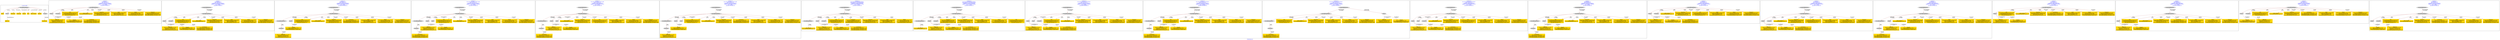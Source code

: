 digraph n0 {
fontcolor="blue"
remincross="true"
label="s29-gilcrease.csv"
subgraph cluster_0 {
label="1-correct model"
n2[style="filled",color="white",fillcolor="lightgray",label="CulturalHeritageObject1"];
n3[shape="plaintext",style="filled",fillcolor="gold",label="Dated"];
n4[style="filled",color="white",fillcolor="lightgray",label="Person1"];
n5[shape="plaintext",style="filled",fillcolor="gold",label="Description"];
n6[shape="plaintext",style="filled",fillcolor="gold",label="Dimensions"];
n7[shape="plaintext",style="filled",fillcolor="gold",label="Medium"];
n8[shape="plaintext",style="filled",fillcolor="gold",label="Title"];
n9[shape="plaintext",style="filled",fillcolor="gold",label="Object Number"];
n10[shape="plaintext",style="filled",fillcolor="gold",label="ObjectID"];
n11[style="filled",color="white",fillcolor="lightgray",label="Concept1"];
n12[shape="plaintext",style="filled",fillcolor="gold",label="Alpha Sort"];
n13[shape="plaintext",style="filled",fillcolor="gold",label="Classification"];
}
subgraph cluster_1 {
label="candidate 0\nlink coherence:1.0\nnode coherence:1.0\nconfidence:0.49214378712636214\nmapping score:0.6084923734865652\ncost:10.99997\n-precision:0.55-recall:0.55"
n15[style="filled",color="white",fillcolor="lightgray",label="CulturalHeritageObject1"];
n16[style="filled",color="white",fillcolor="lightgray",label="Person1"];
n17[style="filled",color="white",fillcolor="lightgray",label="Document1"];
n18[shape="plaintext",style="filled",fillcolor="gold",label="Title\n[CulturalHeritageObject,description,0.387]\n[CulturalHeritageObject,title,0.23]\n[CulturalHeritageObject,provenance,0.212]\n[Document,classLink,0.171]"];
n19[shape="plaintext",style="filled",fillcolor="gold",label="Classification\n[Document,classLink,0.271]\n[CulturalHeritageObject,rightsHolder,0.248]\n[CulturalHeritageObject,description,0.241]\n[CulturalHeritageObject,provenance,0.24]"];
n20[shape="plaintext",style="filled",fillcolor="gold",label="Object Number\n[CulturalHeritageObject,extent,1.0]"];
n21[shape="plaintext",style="filled",fillcolor="gold",label="Description\n[CulturalHeritageObject,description,0.51]\n[CulturalHeritageObject,medium,0.209]\n[Document,classLink,0.146]\n[CulturalHeritageObject,provenance,0.135]"];
n22[shape="plaintext",style="filled",fillcolor="gold",label="Dated\n[CulturalHeritageObject,created,0.386]\n[Person,dateOfDeath,0.285]\n[Person,dateOfBirth,0.207]\n[CulturalHeritageObject,description,0.122]"];
n23[shape="plaintext",style="filled",fillcolor="gold",label="Alpha Sort\n[Person,nameOfThePerson,0.478]\n[Document,classLink,0.234]\n[WebResource,classLink,0.156]\n[CulturalHeritageObject,provenance,0.132]"];
n24[shape="plaintext",style="filled",fillcolor="gold",label="ObjectID\n[Person,dateOfDeath,0.779]\n[CulturalHeritageObject,provenance,0.156]\n[CulturalHeritageObject,created,0.065]"];
n25[shape="plaintext",style="filled",fillcolor="gold",label="Medium\n[CulturalHeritageObject,medium,0.766]\n[Concept,prefLabel,0.186]\n[CulturalHeritageObject,description,0.045]\n[CulturalHeritageObject,extent,0.003]"];
n26[shape="plaintext",style="filled",fillcolor="gold",label="Dimensions\n[CulturalHeritageObject,extent,0.922]\n[Person,nameOfThePerson,0.058]\n[CulturalHeritageObject,description,0.011]\n[CulturalHeritageObject,provenance,0.009]"];
}
subgraph cluster_2 {
label="candidate 1\nlink coherence:1.0\nnode coherence:1.0\nconfidence:0.49214378712636214\nmapping score:0.6084923734865652\ncost:11.99996\n-precision:0.5-recall:0.55"
n28[style="filled",color="white",fillcolor="lightgray",label="CulturalHeritageObject1"];
n29[style="filled",color="white",fillcolor="lightgray",label="Person1"];
n30[style="filled",color="white",fillcolor="lightgray",label="Document1"];
n31[style="filled",color="white",fillcolor="lightgray",label="EuropeanaAggregation1"];
n32[shape="plaintext",style="filled",fillcolor="gold",label="Title\n[CulturalHeritageObject,description,0.387]\n[CulturalHeritageObject,title,0.23]\n[CulturalHeritageObject,provenance,0.212]\n[Document,classLink,0.171]"];
n33[shape="plaintext",style="filled",fillcolor="gold",label="Classification\n[Document,classLink,0.271]\n[CulturalHeritageObject,rightsHolder,0.248]\n[CulturalHeritageObject,description,0.241]\n[CulturalHeritageObject,provenance,0.24]"];
n34[shape="plaintext",style="filled",fillcolor="gold",label="Object Number\n[CulturalHeritageObject,extent,1.0]"];
n35[shape="plaintext",style="filled",fillcolor="gold",label="Description\n[CulturalHeritageObject,description,0.51]\n[CulturalHeritageObject,medium,0.209]\n[Document,classLink,0.146]\n[CulturalHeritageObject,provenance,0.135]"];
n36[shape="plaintext",style="filled",fillcolor="gold",label="Dated\n[CulturalHeritageObject,created,0.386]\n[Person,dateOfDeath,0.285]\n[Person,dateOfBirth,0.207]\n[CulturalHeritageObject,description,0.122]"];
n37[shape="plaintext",style="filled",fillcolor="gold",label="Alpha Sort\n[Person,nameOfThePerson,0.478]\n[Document,classLink,0.234]\n[WebResource,classLink,0.156]\n[CulturalHeritageObject,provenance,0.132]"];
n38[shape="plaintext",style="filled",fillcolor="gold",label="ObjectID\n[Person,dateOfDeath,0.779]\n[CulturalHeritageObject,provenance,0.156]\n[CulturalHeritageObject,created,0.065]"];
n39[shape="plaintext",style="filled",fillcolor="gold",label="Medium\n[CulturalHeritageObject,medium,0.766]\n[Concept,prefLabel,0.186]\n[CulturalHeritageObject,description,0.045]\n[CulturalHeritageObject,extent,0.003]"];
n40[shape="plaintext",style="filled",fillcolor="gold",label="Dimensions\n[CulturalHeritageObject,extent,0.922]\n[Person,nameOfThePerson,0.058]\n[CulturalHeritageObject,description,0.011]\n[CulturalHeritageObject,provenance,0.009]"];
}
subgraph cluster_3 {
label="candidate 10\nlink coherence:1.0\nnode coherence:1.0\nconfidence:0.46161911851036674\nmapping score:0.5983174839479\ncost:12.99995\n-precision:0.38-recall:0.45"
n42[style="filled",color="white",fillcolor="lightgray",label="CulturalHeritageObject1"];
n43[style="filled",color="white",fillcolor="lightgray",label="CulturalHeritageObject2"];
n44[style="filled",color="white",fillcolor="lightgray",label="Person1"];
n45[style="filled",color="white",fillcolor="lightgray",label="Document2"];
n46[style="filled",color="white",fillcolor="lightgray",label="EuropeanaAggregation1"];
n47[shape="plaintext",style="filled",fillcolor="gold",label="Title\n[CulturalHeritageObject,description,0.387]\n[CulturalHeritageObject,title,0.23]\n[CulturalHeritageObject,provenance,0.212]\n[Document,classLink,0.171]"];
n48[shape="plaintext",style="filled",fillcolor="gold",label="Alpha Sort\n[Person,nameOfThePerson,0.478]\n[Document,classLink,0.234]\n[WebResource,classLink,0.156]\n[CulturalHeritageObject,provenance,0.132]"];
n49[shape="plaintext",style="filled",fillcolor="gold",label="Object Number\n[CulturalHeritageObject,extent,1.0]"];
n50[shape="plaintext",style="filled",fillcolor="gold",label="Description\n[CulturalHeritageObject,description,0.51]\n[CulturalHeritageObject,medium,0.209]\n[Document,classLink,0.146]\n[CulturalHeritageObject,provenance,0.135]"];
n51[shape="plaintext",style="filled",fillcolor="gold",label="Classification\n[Document,classLink,0.271]\n[CulturalHeritageObject,rightsHolder,0.248]\n[CulturalHeritageObject,description,0.241]\n[CulturalHeritageObject,provenance,0.24]"];
n52[shape="plaintext",style="filled",fillcolor="gold",label="Dated\n[CulturalHeritageObject,created,0.386]\n[Person,dateOfDeath,0.285]\n[Person,dateOfBirth,0.207]\n[CulturalHeritageObject,description,0.122]"];
n53[shape="plaintext",style="filled",fillcolor="gold",label="ObjectID\n[Person,dateOfDeath,0.779]\n[CulturalHeritageObject,provenance,0.156]\n[CulturalHeritageObject,created,0.065]"];
n54[shape="plaintext",style="filled",fillcolor="gold",label="Medium\n[CulturalHeritageObject,medium,0.766]\n[Concept,prefLabel,0.186]\n[CulturalHeritageObject,description,0.045]\n[CulturalHeritageObject,extent,0.003]"];
n55[shape="plaintext",style="filled",fillcolor="gold",label="Dimensions\n[CulturalHeritageObject,extent,0.922]\n[Person,nameOfThePerson,0.058]\n[CulturalHeritageObject,description,0.011]\n[CulturalHeritageObject,provenance,0.009]"];
}
subgraph cluster_4 {
label="candidate 11\nlink coherence:0.9285714285714286\nnode coherence:1.0\nconfidence:0.49214378712636214\nmapping score:0.6084923734865652\ncost:13.99995\n-precision:0.43-recall:0.55"
n57[style="filled",color="white",fillcolor="lightgray",label="CulturalHeritageObject1"];
n58[style="filled",color="white",fillcolor="lightgray",label="CulturalHeritageObject2"];
n59[style="filled",color="white",fillcolor="lightgray",label="Person1"];
n60[style="filled",color="white",fillcolor="lightgray",label="Place1"];
n61[style="filled",color="white",fillcolor="lightgray",label="Document2"];
n62[style="filled",color="white",fillcolor="lightgray",label="EuropeanaAggregation1"];
n63[shape="plaintext",style="filled",fillcolor="gold",label="Title\n[CulturalHeritageObject,description,0.387]\n[CulturalHeritageObject,title,0.23]\n[CulturalHeritageObject,provenance,0.212]\n[Document,classLink,0.171]"];
n64[shape="plaintext",style="filled",fillcolor="gold",label="Classification\n[Document,classLink,0.271]\n[CulturalHeritageObject,rightsHolder,0.248]\n[CulturalHeritageObject,description,0.241]\n[CulturalHeritageObject,provenance,0.24]"];
n65[shape="plaintext",style="filled",fillcolor="gold",label="Object Number\n[CulturalHeritageObject,extent,1.0]"];
n66[shape="plaintext",style="filled",fillcolor="gold",label="Description\n[CulturalHeritageObject,description,0.51]\n[CulturalHeritageObject,medium,0.209]\n[Document,classLink,0.146]\n[CulturalHeritageObject,provenance,0.135]"];
n67[shape="plaintext",style="filled",fillcolor="gold",label="Dated\n[CulturalHeritageObject,created,0.386]\n[Person,dateOfDeath,0.285]\n[Person,dateOfBirth,0.207]\n[CulturalHeritageObject,description,0.122]"];
n68[shape="plaintext",style="filled",fillcolor="gold",label="Alpha Sort\n[Person,nameOfThePerson,0.478]\n[Document,classLink,0.234]\n[WebResource,classLink,0.156]\n[CulturalHeritageObject,provenance,0.132]"];
n69[shape="plaintext",style="filled",fillcolor="gold",label="ObjectID\n[Person,dateOfDeath,0.779]\n[CulturalHeritageObject,provenance,0.156]\n[CulturalHeritageObject,created,0.065]"];
n70[shape="plaintext",style="filled",fillcolor="gold",label="Medium\n[CulturalHeritageObject,medium,0.766]\n[Concept,prefLabel,0.186]\n[CulturalHeritageObject,description,0.045]\n[CulturalHeritageObject,extent,0.003]"];
n71[shape="plaintext",style="filled",fillcolor="gold",label="Dimensions\n[CulturalHeritageObject,extent,0.922]\n[Person,nameOfThePerson,0.058]\n[CulturalHeritageObject,description,0.011]\n[CulturalHeritageObject,provenance,0.009]"];
}
subgraph cluster_5 {
label="candidate 12\nlink coherence:0.9285714285714286\nnode coherence:1.0\nconfidence:0.49010568220978\nmapping score:0.6078130051810378\ncost:13.99995\n-precision:0.36-recall:0.45"
n73[style="filled",color="white",fillcolor="lightgray",label="CulturalHeritageObject1"];
n74[style="filled",color="white",fillcolor="lightgray",label="CulturalHeritageObject2"];
n75[style="filled",color="white",fillcolor="lightgray",label="Person1"];
n76[style="filled",color="white",fillcolor="lightgray",label="Place1"];
n77[style="filled",color="white",fillcolor="lightgray",label="Document2"];
n78[style="filled",color="white",fillcolor="lightgray",label="EuropeanaAggregation1"];
n79[shape="plaintext",style="filled",fillcolor="gold",label="Classification\n[Document,classLink,0.271]\n[CulturalHeritageObject,rightsHolder,0.248]\n[CulturalHeritageObject,description,0.241]\n[CulturalHeritageObject,provenance,0.24]"];
n80[shape="plaintext",style="filled",fillcolor="gold",label="Object Number\n[CulturalHeritageObject,extent,1.0]"];
n81[shape="plaintext",style="filled",fillcolor="gold",label="Description\n[CulturalHeritageObject,description,0.51]\n[CulturalHeritageObject,medium,0.209]\n[Document,classLink,0.146]\n[CulturalHeritageObject,provenance,0.135]"];
n82[shape="plaintext",style="filled",fillcolor="gold",label="Title\n[CulturalHeritageObject,description,0.387]\n[CulturalHeritageObject,title,0.23]\n[CulturalHeritageObject,provenance,0.212]\n[Document,classLink,0.171]"];
n83[shape="plaintext",style="filled",fillcolor="gold",label="Dated\n[CulturalHeritageObject,created,0.386]\n[Person,dateOfDeath,0.285]\n[Person,dateOfBirth,0.207]\n[CulturalHeritageObject,description,0.122]"];
n84[shape="plaintext",style="filled",fillcolor="gold",label="Alpha Sort\n[Person,nameOfThePerson,0.478]\n[Document,classLink,0.234]\n[WebResource,classLink,0.156]\n[CulturalHeritageObject,provenance,0.132]"];
n85[shape="plaintext",style="filled",fillcolor="gold",label="ObjectID\n[Person,dateOfDeath,0.779]\n[CulturalHeritageObject,provenance,0.156]\n[CulturalHeritageObject,created,0.065]"];
n86[shape="plaintext",style="filled",fillcolor="gold",label="Medium\n[CulturalHeritageObject,medium,0.766]\n[Concept,prefLabel,0.186]\n[CulturalHeritageObject,description,0.045]\n[CulturalHeritageObject,extent,0.003]"];
n87[shape="plaintext",style="filled",fillcolor="gold",label="Dimensions\n[CulturalHeritageObject,extent,0.922]\n[Person,nameOfThePerson,0.058]\n[CulturalHeritageObject,description,0.011]\n[CulturalHeritageObject,provenance,0.009]"];
}
subgraph cluster_6 {
label="candidate 13\nlink coherence:0.9285714285714286\nnode coherence:1.0\nconfidence:0.46161911851036674\nmapping score:0.5983174839479\ncost:13.99995\n-precision:0.36-recall:0.45"
n89[style="filled",color="white",fillcolor="lightgray",label="CulturalHeritageObject1"];
n90[style="filled",color="white",fillcolor="lightgray",label="CulturalHeritageObject2"];
n91[style="filled",color="white",fillcolor="lightgray",label="Person1"];
n92[style="filled",color="white",fillcolor="lightgray",label="Place1"];
n93[style="filled",color="white",fillcolor="lightgray",label="Document2"];
n94[style="filled",color="white",fillcolor="lightgray",label="EuropeanaAggregation1"];
n95[shape="plaintext",style="filled",fillcolor="gold",label="Title\n[CulturalHeritageObject,description,0.387]\n[CulturalHeritageObject,title,0.23]\n[CulturalHeritageObject,provenance,0.212]\n[Document,classLink,0.171]"];
n96[shape="plaintext",style="filled",fillcolor="gold",label="Alpha Sort\n[Person,nameOfThePerson,0.478]\n[Document,classLink,0.234]\n[WebResource,classLink,0.156]\n[CulturalHeritageObject,provenance,0.132]"];
n97[shape="plaintext",style="filled",fillcolor="gold",label="Object Number\n[CulturalHeritageObject,extent,1.0]"];
n98[shape="plaintext",style="filled",fillcolor="gold",label="Description\n[CulturalHeritageObject,description,0.51]\n[CulturalHeritageObject,medium,0.209]\n[Document,classLink,0.146]\n[CulturalHeritageObject,provenance,0.135]"];
n99[shape="plaintext",style="filled",fillcolor="gold",label="Classification\n[Document,classLink,0.271]\n[CulturalHeritageObject,rightsHolder,0.248]\n[CulturalHeritageObject,description,0.241]\n[CulturalHeritageObject,provenance,0.24]"];
n100[shape="plaintext",style="filled",fillcolor="gold",label="Dated\n[CulturalHeritageObject,created,0.386]\n[Person,dateOfDeath,0.285]\n[Person,dateOfBirth,0.207]\n[CulturalHeritageObject,description,0.122]"];
n101[shape="plaintext",style="filled",fillcolor="gold",label="ObjectID\n[Person,dateOfDeath,0.779]\n[CulturalHeritageObject,provenance,0.156]\n[CulturalHeritageObject,created,0.065]"];
n102[shape="plaintext",style="filled",fillcolor="gold",label="Medium\n[CulturalHeritageObject,medium,0.766]\n[Concept,prefLabel,0.186]\n[CulturalHeritageObject,description,0.045]\n[CulturalHeritageObject,extent,0.003]"];
n103[shape="plaintext",style="filled",fillcolor="gold",label="Dimensions\n[CulturalHeritageObject,extent,0.922]\n[Person,nameOfThePerson,0.058]\n[CulturalHeritageObject,description,0.011]\n[CulturalHeritageObject,provenance,0.009]"];
}
subgraph cluster_7 {
label="candidate 14\nlink coherence:0.9230769230769231\nnode coherence:0.9230769230769231\nconfidence:0.5935962428678854\nmapping score:0.5981503145741954\ncost:111.99995\n-precision:0.54-recall:0.64"
n105[style="filled",color="white",fillcolor="lightgray",label="CulturalHeritageObject1"];
n106[style="filled",color="white",fillcolor="lightgray",label="CulturalHeritageObject2"];
n107[style="filled",color="white",fillcolor="lightgray",label="Person1"];
n108[style="filled",color="white",fillcolor="lightgray",label="Document1"];
n109[style="filled",color="white",fillcolor="lightgray",label="EuropeanaAggregation1"];
n110[shape="plaintext",style="filled",fillcolor="gold",label="Title\n[CulturalHeritageObject,description,0.387]\n[CulturalHeritageObject,title,0.23]\n[CulturalHeritageObject,provenance,0.212]\n[Document,classLink,0.171]"];
n111[shape="plaintext",style="filled",fillcolor="gold",label="Classification\n[Document,classLink,0.271]\n[CulturalHeritageObject,rightsHolder,0.248]\n[CulturalHeritageObject,description,0.241]\n[CulturalHeritageObject,provenance,0.24]"];
n112[shape="plaintext",style="filled",fillcolor="gold",label="Dimensions\n[CulturalHeritageObject,extent,0.922]\n[Person,nameOfThePerson,0.058]\n[CulturalHeritageObject,description,0.011]\n[CulturalHeritageObject,provenance,0.009]"];
n113[shape="plaintext",style="filled",fillcolor="gold",label="Description\n[CulturalHeritageObject,description,0.51]\n[CulturalHeritageObject,medium,0.209]\n[Document,classLink,0.146]\n[CulturalHeritageObject,provenance,0.135]"];
n114[shape="plaintext",style="filled",fillcolor="gold",label="Dated\n[CulturalHeritageObject,created,0.386]\n[Person,dateOfDeath,0.285]\n[Person,dateOfBirth,0.207]\n[CulturalHeritageObject,description,0.122]"];
n115[shape="plaintext",style="filled",fillcolor="gold",label="Alpha Sort\n[Person,nameOfThePerson,0.478]\n[Document,classLink,0.234]\n[WebResource,classLink,0.156]\n[CulturalHeritageObject,provenance,0.132]"];
n116[shape="plaintext",style="filled",fillcolor="gold",label="ObjectID\n[Person,dateOfDeath,0.779]\n[CulturalHeritageObject,provenance,0.156]\n[CulturalHeritageObject,created,0.065]"];
n117[shape="plaintext",style="filled",fillcolor="gold",label="Medium\n[CulturalHeritageObject,medium,0.766]\n[Concept,prefLabel,0.186]\n[CulturalHeritageObject,description,0.045]\n[CulturalHeritageObject,extent,0.003]"];
n118[shape="plaintext",style="filled",fillcolor="gold",label="Object Number\n[CulturalHeritageObject,extent,1.0]"];
}
subgraph cluster_8 {
label="candidate 15\nlink coherence:0.9230769230769231\nnode coherence:0.9230769230769231\nconfidence:0.5915581379513033\nmapping score:0.5974709462686681\ncost:111.99995\n-precision:0.46-recall:0.55"
n120[style="filled",color="white",fillcolor="lightgray",label="CulturalHeritageObject1"];
n121[style="filled",color="white",fillcolor="lightgray",label="CulturalHeritageObject2"];
n122[style="filled",color="white",fillcolor="lightgray",label="Person1"];
n123[style="filled",color="white",fillcolor="lightgray",label="Document1"];
n124[style="filled",color="white",fillcolor="lightgray",label="EuropeanaAggregation1"];
n125[shape="plaintext",style="filled",fillcolor="gold",label="Classification\n[Document,classLink,0.271]\n[CulturalHeritageObject,rightsHolder,0.248]\n[CulturalHeritageObject,description,0.241]\n[CulturalHeritageObject,provenance,0.24]"];
n126[shape="plaintext",style="filled",fillcolor="gold",label="Dimensions\n[CulturalHeritageObject,extent,0.922]\n[Person,nameOfThePerson,0.058]\n[CulturalHeritageObject,description,0.011]\n[CulturalHeritageObject,provenance,0.009]"];
n127[shape="plaintext",style="filled",fillcolor="gold",label="Description\n[CulturalHeritageObject,description,0.51]\n[CulturalHeritageObject,medium,0.209]\n[Document,classLink,0.146]\n[CulturalHeritageObject,provenance,0.135]"];
n128[shape="plaintext",style="filled",fillcolor="gold",label="Dated\n[CulturalHeritageObject,created,0.386]\n[Person,dateOfDeath,0.285]\n[Person,dateOfBirth,0.207]\n[CulturalHeritageObject,description,0.122]"];
n129[shape="plaintext",style="filled",fillcolor="gold",label="Alpha Sort\n[Person,nameOfThePerson,0.478]\n[Document,classLink,0.234]\n[WebResource,classLink,0.156]\n[CulturalHeritageObject,provenance,0.132]"];
n130[shape="plaintext",style="filled",fillcolor="gold",label="ObjectID\n[Person,dateOfDeath,0.779]\n[CulturalHeritageObject,provenance,0.156]\n[CulturalHeritageObject,created,0.065]"];
n131[shape="plaintext",style="filled",fillcolor="gold",label="Medium\n[CulturalHeritageObject,medium,0.766]\n[Concept,prefLabel,0.186]\n[CulturalHeritageObject,description,0.045]\n[CulturalHeritageObject,extent,0.003]"];
n132[shape="plaintext",style="filled",fillcolor="gold",label="Title\n[CulturalHeritageObject,description,0.387]\n[CulturalHeritageObject,title,0.23]\n[CulturalHeritageObject,provenance,0.212]\n[Document,classLink,0.171]"];
n133[shape="plaintext",style="filled",fillcolor="gold",label="Object Number\n[CulturalHeritageObject,extent,1.0]"];
}
subgraph cluster_9 {
label="candidate 16\nlink coherence:0.9230769230769231\nnode coherence:1.0\nconfidence:0.49214378712636214\nmapping score:0.6084923734865652\ncost:12.99996\n-precision:0.46-recall:0.55"
n135[style="filled",color="white",fillcolor="lightgray",label="CulturalHeritageObject1"];
n136[style="filled",color="white",fillcolor="lightgray",label="Person1"];
n137[style="filled",color="white",fillcolor="lightgray",label="Place1"];
n138[style="filled",color="white",fillcolor="lightgray",label="Document1"];
n139[style="filled",color="white",fillcolor="lightgray",label="EuropeanaAggregation1"];
n140[shape="plaintext",style="filled",fillcolor="gold",label="Title\n[CulturalHeritageObject,description,0.387]\n[CulturalHeritageObject,title,0.23]\n[CulturalHeritageObject,provenance,0.212]\n[Document,classLink,0.171]"];
n141[shape="plaintext",style="filled",fillcolor="gold",label="Classification\n[Document,classLink,0.271]\n[CulturalHeritageObject,rightsHolder,0.248]\n[CulturalHeritageObject,description,0.241]\n[CulturalHeritageObject,provenance,0.24]"];
n142[shape="plaintext",style="filled",fillcolor="gold",label="Object Number\n[CulturalHeritageObject,extent,1.0]"];
n143[shape="plaintext",style="filled",fillcolor="gold",label="Description\n[CulturalHeritageObject,description,0.51]\n[CulturalHeritageObject,medium,0.209]\n[Document,classLink,0.146]\n[CulturalHeritageObject,provenance,0.135]"];
n144[shape="plaintext",style="filled",fillcolor="gold",label="Dated\n[CulturalHeritageObject,created,0.386]\n[Person,dateOfDeath,0.285]\n[Person,dateOfBirth,0.207]\n[CulturalHeritageObject,description,0.122]"];
n145[shape="plaintext",style="filled",fillcolor="gold",label="Alpha Sort\n[Person,nameOfThePerson,0.478]\n[Document,classLink,0.234]\n[WebResource,classLink,0.156]\n[CulturalHeritageObject,provenance,0.132]"];
n146[shape="plaintext",style="filled",fillcolor="gold",label="ObjectID\n[Person,dateOfDeath,0.779]\n[CulturalHeritageObject,provenance,0.156]\n[CulturalHeritageObject,created,0.065]"];
n147[shape="plaintext",style="filled",fillcolor="gold",label="Medium\n[CulturalHeritageObject,medium,0.766]\n[Concept,prefLabel,0.186]\n[CulturalHeritageObject,description,0.045]\n[CulturalHeritageObject,extent,0.003]"];
n148[shape="plaintext",style="filled",fillcolor="gold",label="Dimensions\n[CulturalHeritageObject,extent,0.922]\n[Person,nameOfThePerson,0.058]\n[CulturalHeritageObject,description,0.011]\n[CulturalHeritageObject,provenance,0.009]"];
}
subgraph cluster_10 {
label="candidate 17\nlink coherence:0.9230769230769231\nnode coherence:1.0\nconfidence:0.49214378712636214\nmapping score:0.6084923734865652\ncost:112.009962\n-precision:0.46-recall:0.55"
n150[style="filled",color="white",fillcolor="lightgray",label="CulturalHeritageObject1"];
n151[style="filled",color="white",fillcolor="lightgray",label="CulturalHeritageObject2"];
n152[style="filled",color="white",fillcolor="lightgray",label="Person1"];
n153[style="filled",color="white",fillcolor="lightgray",label="Document2"];
n154[style="filled",color="white",fillcolor="lightgray",label="EuropeanaAggregation1"];
n155[shape="plaintext",style="filled",fillcolor="gold",label="Title\n[CulturalHeritageObject,description,0.387]\n[CulturalHeritageObject,title,0.23]\n[CulturalHeritageObject,provenance,0.212]\n[Document,classLink,0.171]"];
n156[shape="plaintext",style="filled",fillcolor="gold",label="Classification\n[Document,classLink,0.271]\n[CulturalHeritageObject,rightsHolder,0.248]\n[CulturalHeritageObject,description,0.241]\n[CulturalHeritageObject,provenance,0.24]"];
n157[shape="plaintext",style="filled",fillcolor="gold",label="Object Number\n[CulturalHeritageObject,extent,1.0]"];
n158[shape="plaintext",style="filled",fillcolor="gold",label="Description\n[CulturalHeritageObject,description,0.51]\n[CulturalHeritageObject,medium,0.209]\n[Document,classLink,0.146]\n[CulturalHeritageObject,provenance,0.135]"];
n159[shape="plaintext",style="filled",fillcolor="gold",label="Dated\n[CulturalHeritageObject,created,0.386]\n[Person,dateOfDeath,0.285]\n[Person,dateOfBirth,0.207]\n[CulturalHeritageObject,description,0.122]"];
n160[shape="plaintext",style="filled",fillcolor="gold",label="Alpha Sort\n[Person,nameOfThePerson,0.478]\n[Document,classLink,0.234]\n[WebResource,classLink,0.156]\n[CulturalHeritageObject,provenance,0.132]"];
n161[shape="plaintext",style="filled",fillcolor="gold",label="ObjectID\n[Person,dateOfDeath,0.779]\n[CulturalHeritageObject,provenance,0.156]\n[CulturalHeritageObject,created,0.065]"];
n162[shape="plaintext",style="filled",fillcolor="gold",label="Medium\n[CulturalHeritageObject,medium,0.766]\n[Concept,prefLabel,0.186]\n[CulturalHeritageObject,description,0.045]\n[CulturalHeritageObject,extent,0.003]"];
n163[shape="plaintext",style="filled",fillcolor="gold",label="Dimensions\n[CulturalHeritageObject,extent,0.922]\n[Person,nameOfThePerson,0.058]\n[CulturalHeritageObject,description,0.011]\n[CulturalHeritageObject,provenance,0.009]"];
}
subgraph cluster_11 {
label="candidate 18\nlink coherence:0.9230769230769231\nnode coherence:1.0\nconfidence:0.49214378712636214\nmapping score:0.6084923734865652\ncost:112.009982\n-precision:0.38-recall:0.45"
n165[style="filled",color="white",fillcolor="lightgray",label="CulturalHeritageObject1"];
n166[style="filled",color="white",fillcolor="lightgray",label="CulturalHeritageObject2"];
n167[style="filled",color="white",fillcolor="lightgray",label="Document2"];
n168[style="filled",color="white",fillcolor="lightgray",label="EuropeanaAggregation1"];
n169[style="filled",color="white",fillcolor="lightgray",label="Person1"];
n170[shape="plaintext",style="filled",fillcolor="gold",label="Title\n[CulturalHeritageObject,description,0.387]\n[CulturalHeritageObject,title,0.23]\n[CulturalHeritageObject,provenance,0.212]\n[Document,classLink,0.171]"];
n171[shape="plaintext",style="filled",fillcolor="gold",label="Classification\n[Document,classLink,0.271]\n[CulturalHeritageObject,rightsHolder,0.248]\n[CulturalHeritageObject,description,0.241]\n[CulturalHeritageObject,provenance,0.24]"];
n172[shape="plaintext",style="filled",fillcolor="gold",label="Object Number\n[CulturalHeritageObject,extent,1.0]"];
n173[shape="plaintext",style="filled",fillcolor="gold",label="Description\n[CulturalHeritageObject,description,0.51]\n[CulturalHeritageObject,medium,0.209]\n[Document,classLink,0.146]\n[CulturalHeritageObject,provenance,0.135]"];
n174[shape="plaintext",style="filled",fillcolor="gold",label="Dated\n[CulturalHeritageObject,created,0.386]\n[Person,dateOfDeath,0.285]\n[Person,dateOfBirth,0.207]\n[CulturalHeritageObject,description,0.122]"];
n175[shape="plaintext",style="filled",fillcolor="gold",label="Alpha Sort\n[Person,nameOfThePerson,0.478]\n[Document,classLink,0.234]\n[WebResource,classLink,0.156]\n[CulturalHeritageObject,provenance,0.132]"];
n176[shape="plaintext",style="filled",fillcolor="gold",label="ObjectID\n[Person,dateOfDeath,0.779]\n[CulturalHeritageObject,provenance,0.156]\n[CulturalHeritageObject,created,0.065]"];
n177[shape="plaintext",style="filled",fillcolor="gold",label="Medium\n[CulturalHeritageObject,medium,0.766]\n[Concept,prefLabel,0.186]\n[CulturalHeritageObject,description,0.045]\n[CulturalHeritageObject,extent,0.003]"];
n178[shape="plaintext",style="filled",fillcolor="gold",label="Dimensions\n[CulturalHeritageObject,extent,0.922]\n[Person,nameOfThePerson,0.058]\n[CulturalHeritageObject,description,0.011]\n[CulturalHeritageObject,provenance,0.009]"];
}
subgraph cluster_12 {
label="candidate 19\nlink coherence:0.9230769230769231\nnode coherence:1.0\nconfidence:0.49010568220978\nmapping score:0.6078130051810378\ncost:12.99996\n-precision:0.38-recall:0.45"
n180[style="filled",color="white",fillcolor="lightgray",label="CulturalHeritageObject1"];
n181[style="filled",color="white",fillcolor="lightgray",label="Person1"];
n182[style="filled",color="white",fillcolor="lightgray",label="Place1"];
n183[style="filled",color="white",fillcolor="lightgray",label="Document1"];
n184[style="filled",color="white",fillcolor="lightgray",label="EuropeanaAggregation1"];
n185[shape="plaintext",style="filled",fillcolor="gold",label="Classification\n[Document,classLink,0.271]\n[CulturalHeritageObject,rightsHolder,0.248]\n[CulturalHeritageObject,description,0.241]\n[CulturalHeritageObject,provenance,0.24]"];
n186[shape="plaintext",style="filled",fillcolor="gold",label="Object Number\n[CulturalHeritageObject,extent,1.0]"];
n187[shape="plaintext",style="filled",fillcolor="gold",label="Description\n[CulturalHeritageObject,description,0.51]\n[CulturalHeritageObject,medium,0.209]\n[Document,classLink,0.146]\n[CulturalHeritageObject,provenance,0.135]"];
n188[shape="plaintext",style="filled",fillcolor="gold",label="Title\n[CulturalHeritageObject,description,0.387]\n[CulturalHeritageObject,title,0.23]\n[CulturalHeritageObject,provenance,0.212]\n[Document,classLink,0.171]"];
n189[shape="plaintext",style="filled",fillcolor="gold",label="Dated\n[CulturalHeritageObject,created,0.386]\n[Person,dateOfDeath,0.285]\n[Person,dateOfBirth,0.207]\n[CulturalHeritageObject,description,0.122]"];
n190[shape="plaintext",style="filled",fillcolor="gold",label="Alpha Sort\n[Person,nameOfThePerson,0.478]\n[Document,classLink,0.234]\n[WebResource,classLink,0.156]\n[CulturalHeritageObject,provenance,0.132]"];
n191[shape="plaintext",style="filled",fillcolor="gold",label="ObjectID\n[Person,dateOfDeath,0.779]\n[CulturalHeritageObject,provenance,0.156]\n[CulturalHeritageObject,created,0.065]"];
n192[shape="plaintext",style="filled",fillcolor="gold",label="Medium\n[CulturalHeritageObject,medium,0.766]\n[Concept,prefLabel,0.186]\n[CulturalHeritageObject,description,0.045]\n[CulturalHeritageObject,extent,0.003]"];
n193[shape="plaintext",style="filled",fillcolor="gold",label="Dimensions\n[CulturalHeritageObject,extent,0.922]\n[Person,nameOfThePerson,0.058]\n[CulturalHeritageObject,description,0.011]\n[CulturalHeritageObject,provenance,0.009]"];
}
subgraph cluster_13 {
label="candidate 2\nlink coherence:1.0\nnode coherence:1.0\nconfidence:0.49214378712636214\nmapping score:0.6084923734865652\ncost:12.99995\n-precision:0.46-recall:0.55"
n195[style="filled",color="white",fillcolor="lightgray",label="CulturalHeritageObject1"];
n196[style="filled",color="white",fillcolor="lightgray",label="CulturalHeritageObject2"];
n197[style="filled",color="white",fillcolor="lightgray",label="Person1"];
n198[style="filled",color="white",fillcolor="lightgray",label="Document2"];
n199[style="filled",color="white",fillcolor="lightgray",label="EuropeanaAggregation1"];
n200[shape="plaintext",style="filled",fillcolor="gold",label="Title\n[CulturalHeritageObject,description,0.387]\n[CulturalHeritageObject,title,0.23]\n[CulturalHeritageObject,provenance,0.212]\n[Document,classLink,0.171]"];
n201[shape="plaintext",style="filled",fillcolor="gold",label="Classification\n[Document,classLink,0.271]\n[CulturalHeritageObject,rightsHolder,0.248]\n[CulturalHeritageObject,description,0.241]\n[CulturalHeritageObject,provenance,0.24]"];
n202[shape="plaintext",style="filled",fillcolor="gold",label="Object Number\n[CulturalHeritageObject,extent,1.0]"];
n203[shape="plaintext",style="filled",fillcolor="gold",label="Description\n[CulturalHeritageObject,description,0.51]\n[CulturalHeritageObject,medium,0.209]\n[Document,classLink,0.146]\n[CulturalHeritageObject,provenance,0.135]"];
n204[shape="plaintext",style="filled",fillcolor="gold",label="Dated\n[CulturalHeritageObject,created,0.386]\n[Person,dateOfDeath,0.285]\n[Person,dateOfBirth,0.207]\n[CulturalHeritageObject,description,0.122]"];
n205[shape="plaintext",style="filled",fillcolor="gold",label="Alpha Sort\n[Person,nameOfThePerson,0.478]\n[Document,classLink,0.234]\n[WebResource,classLink,0.156]\n[CulturalHeritageObject,provenance,0.132]"];
n206[shape="plaintext",style="filled",fillcolor="gold",label="ObjectID\n[Person,dateOfDeath,0.779]\n[CulturalHeritageObject,provenance,0.156]\n[CulturalHeritageObject,created,0.065]"];
n207[shape="plaintext",style="filled",fillcolor="gold",label="Medium\n[CulturalHeritageObject,medium,0.766]\n[Concept,prefLabel,0.186]\n[CulturalHeritageObject,description,0.045]\n[CulturalHeritageObject,extent,0.003]"];
n208[shape="plaintext",style="filled",fillcolor="gold",label="Dimensions\n[CulturalHeritageObject,extent,0.922]\n[Person,nameOfThePerson,0.058]\n[CulturalHeritageObject,description,0.011]\n[CulturalHeritageObject,provenance,0.009]"];
}
subgraph cluster_14 {
label="candidate 3\nlink coherence:1.0\nnode coherence:1.0\nconfidence:0.49010568220978\nmapping score:0.6078130051810378\ncost:10.99997\n-precision:0.45-recall:0.45"
n210[style="filled",color="white",fillcolor="lightgray",label="CulturalHeritageObject1"];
n211[style="filled",color="white",fillcolor="lightgray",label="Person1"];
n212[style="filled",color="white",fillcolor="lightgray",label="Document1"];
n213[shape="plaintext",style="filled",fillcolor="gold",label="Classification\n[Document,classLink,0.271]\n[CulturalHeritageObject,rightsHolder,0.248]\n[CulturalHeritageObject,description,0.241]\n[CulturalHeritageObject,provenance,0.24]"];
n214[shape="plaintext",style="filled",fillcolor="gold",label="Object Number\n[CulturalHeritageObject,extent,1.0]"];
n215[shape="plaintext",style="filled",fillcolor="gold",label="Description\n[CulturalHeritageObject,description,0.51]\n[CulturalHeritageObject,medium,0.209]\n[Document,classLink,0.146]\n[CulturalHeritageObject,provenance,0.135]"];
n216[shape="plaintext",style="filled",fillcolor="gold",label="Title\n[CulturalHeritageObject,description,0.387]\n[CulturalHeritageObject,title,0.23]\n[CulturalHeritageObject,provenance,0.212]\n[Document,classLink,0.171]"];
n217[shape="plaintext",style="filled",fillcolor="gold",label="Dated\n[CulturalHeritageObject,created,0.386]\n[Person,dateOfDeath,0.285]\n[Person,dateOfBirth,0.207]\n[CulturalHeritageObject,description,0.122]"];
n218[shape="plaintext",style="filled",fillcolor="gold",label="Alpha Sort\n[Person,nameOfThePerson,0.478]\n[Document,classLink,0.234]\n[WebResource,classLink,0.156]\n[CulturalHeritageObject,provenance,0.132]"];
n219[shape="plaintext",style="filled",fillcolor="gold",label="ObjectID\n[Person,dateOfDeath,0.779]\n[CulturalHeritageObject,provenance,0.156]\n[CulturalHeritageObject,created,0.065]"];
n220[shape="plaintext",style="filled",fillcolor="gold",label="Medium\n[CulturalHeritageObject,medium,0.766]\n[Concept,prefLabel,0.186]\n[CulturalHeritageObject,description,0.045]\n[CulturalHeritageObject,extent,0.003]"];
n221[shape="plaintext",style="filled",fillcolor="gold",label="Dimensions\n[CulturalHeritageObject,extent,0.922]\n[Person,nameOfThePerson,0.058]\n[CulturalHeritageObject,description,0.011]\n[CulturalHeritageObject,provenance,0.009]"];
}
subgraph cluster_15 {
label="candidate 4\nlink coherence:1.0\nnode coherence:1.0\nconfidence:0.49010568220978\nmapping score:0.6078130051810378\ncost:11.99996\n-precision:0.42-recall:0.45"
n223[style="filled",color="white",fillcolor="lightgray",label="CulturalHeritageObject1"];
n224[style="filled",color="white",fillcolor="lightgray",label="Person1"];
n225[style="filled",color="white",fillcolor="lightgray",label="Document1"];
n226[style="filled",color="white",fillcolor="lightgray",label="EuropeanaAggregation1"];
n227[shape="plaintext",style="filled",fillcolor="gold",label="Classification\n[Document,classLink,0.271]\n[CulturalHeritageObject,rightsHolder,0.248]\n[CulturalHeritageObject,description,0.241]\n[CulturalHeritageObject,provenance,0.24]"];
n228[shape="plaintext",style="filled",fillcolor="gold",label="Object Number\n[CulturalHeritageObject,extent,1.0]"];
n229[shape="plaintext",style="filled",fillcolor="gold",label="Description\n[CulturalHeritageObject,description,0.51]\n[CulturalHeritageObject,medium,0.209]\n[Document,classLink,0.146]\n[CulturalHeritageObject,provenance,0.135]"];
n230[shape="plaintext",style="filled",fillcolor="gold",label="Title\n[CulturalHeritageObject,description,0.387]\n[CulturalHeritageObject,title,0.23]\n[CulturalHeritageObject,provenance,0.212]\n[Document,classLink,0.171]"];
n231[shape="plaintext",style="filled",fillcolor="gold",label="Dated\n[CulturalHeritageObject,created,0.386]\n[Person,dateOfDeath,0.285]\n[Person,dateOfBirth,0.207]\n[CulturalHeritageObject,description,0.122]"];
n232[shape="plaintext",style="filled",fillcolor="gold",label="Alpha Sort\n[Person,nameOfThePerson,0.478]\n[Document,classLink,0.234]\n[WebResource,classLink,0.156]\n[CulturalHeritageObject,provenance,0.132]"];
n233[shape="plaintext",style="filled",fillcolor="gold",label="ObjectID\n[Person,dateOfDeath,0.779]\n[CulturalHeritageObject,provenance,0.156]\n[CulturalHeritageObject,created,0.065]"];
n234[shape="plaintext",style="filled",fillcolor="gold",label="Medium\n[CulturalHeritageObject,medium,0.766]\n[Concept,prefLabel,0.186]\n[CulturalHeritageObject,description,0.045]\n[CulturalHeritageObject,extent,0.003]"];
n235[shape="plaintext",style="filled",fillcolor="gold",label="Dimensions\n[CulturalHeritageObject,extent,0.922]\n[Person,nameOfThePerson,0.058]\n[CulturalHeritageObject,description,0.011]\n[CulturalHeritageObject,provenance,0.009]"];
}
subgraph cluster_16 {
label="candidate 5\nlink coherence:1.0\nnode coherence:1.0\nconfidence:0.49010568220978\nmapping score:0.6078130051810378\ncost:12.99995\n-precision:0.38-recall:0.45"
n237[style="filled",color="white",fillcolor="lightgray",label="CulturalHeritageObject1"];
n238[style="filled",color="white",fillcolor="lightgray",label="CulturalHeritageObject2"];
n239[style="filled",color="white",fillcolor="lightgray",label="Person1"];
n240[style="filled",color="white",fillcolor="lightgray",label="Document2"];
n241[style="filled",color="white",fillcolor="lightgray",label="EuropeanaAggregation1"];
n242[shape="plaintext",style="filled",fillcolor="gold",label="Classification\n[Document,classLink,0.271]\n[CulturalHeritageObject,rightsHolder,0.248]\n[CulturalHeritageObject,description,0.241]\n[CulturalHeritageObject,provenance,0.24]"];
n243[shape="plaintext",style="filled",fillcolor="gold",label="Object Number\n[CulturalHeritageObject,extent,1.0]"];
n244[shape="plaintext",style="filled",fillcolor="gold",label="Description\n[CulturalHeritageObject,description,0.51]\n[CulturalHeritageObject,medium,0.209]\n[Document,classLink,0.146]\n[CulturalHeritageObject,provenance,0.135]"];
n245[shape="plaintext",style="filled",fillcolor="gold",label="Title\n[CulturalHeritageObject,description,0.387]\n[CulturalHeritageObject,title,0.23]\n[CulturalHeritageObject,provenance,0.212]\n[Document,classLink,0.171]"];
n246[shape="plaintext",style="filled",fillcolor="gold",label="Dated\n[CulturalHeritageObject,created,0.386]\n[Person,dateOfDeath,0.285]\n[Person,dateOfBirth,0.207]\n[CulturalHeritageObject,description,0.122]"];
n247[shape="plaintext",style="filled",fillcolor="gold",label="Alpha Sort\n[Person,nameOfThePerson,0.478]\n[Document,classLink,0.234]\n[WebResource,classLink,0.156]\n[CulturalHeritageObject,provenance,0.132]"];
n248[shape="plaintext",style="filled",fillcolor="gold",label="ObjectID\n[Person,dateOfDeath,0.779]\n[CulturalHeritageObject,provenance,0.156]\n[CulturalHeritageObject,created,0.065]"];
n249[shape="plaintext",style="filled",fillcolor="gold",label="Medium\n[CulturalHeritageObject,medium,0.766]\n[Concept,prefLabel,0.186]\n[CulturalHeritageObject,description,0.045]\n[CulturalHeritageObject,extent,0.003]"];
n250[shape="plaintext",style="filled",fillcolor="gold",label="Dimensions\n[CulturalHeritageObject,extent,0.922]\n[Person,nameOfThePerson,0.058]\n[CulturalHeritageObject,description,0.011]\n[CulturalHeritageObject,provenance,0.009]"];
}
subgraph cluster_17 {
label="candidate 6\nlink coherence:1.0\nnode coherence:1.0\nconfidence:0.488677890178285\nmapping score:0.6258555930223912\ncost:9.99997\n-precision:0.6-recall:0.55"
n252[style="filled",color="white",fillcolor="lightgray",label="CulturalHeritageObject1"];
n253[style="filled",color="white",fillcolor="lightgray",label="Person1"];
n254[shape="plaintext",style="filled",fillcolor="gold",label="Title\n[CulturalHeritageObject,description,0.387]\n[CulturalHeritageObject,title,0.23]\n[CulturalHeritageObject,provenance,0.212]\n[Document,classLink,0.171]"];
n255[shape="plaintext",style="filled",fillcolor="gold",label="Object Number\n[CulturalHeritageObject,extent,1.0]"];
n256[shape="plaintext",style="filled",fillcolor="gold",label="Description\n[CulturalHeritageObject,description,0.51]\n[CulturalHeritageObject,medium,0.209]\n[Document,classLink,0.146]\n[CulturalHeritageObject,provenance,0.135]"];
n257[shape="plaintext",style="filled",fillcolor="gold",label="Classification\n[Document,classLink,0.271]\n[CulturalHeritageObject,rightsHolder,0.248]\n[CulturalHeritageObject,description,0.241]\n[CulturalHeritageObject,provenance,0.24]"];
n258[shape="plaintext",style="filled",fillcolor="gold",label="Dated\n[CulturalHeritageObject,created,0.386]\n[Person,dateOfDeath,0.285]\n[Person,dateOfBirth,0.207]\n[CulturalHeritageObject,description,0.122]"];
n259[shape="plaintext",style="filled",fillcolor="gold",label="Alpha Sort\n[Person,nameOfThePerson,0.478]\n[Document,classLink,0.234]\n[WebResource,classLink,0.156]\n[CulturalHeritageObject,provenance,0.132]"];
n260[shape="plaintext",style="filled",fillcolor="gold",label="ObjectID\n[Person,dateOfDeath,0.779]\n[CulturalHeritageObject,provenance,0.156]\n[CulturalHeritageObject,created,0.065]"];
n261[shape="plaintext",style="filled",fillcolor="gold",label="Medium\n[CulturalHeritageObject,medium,0.766]\n[Concept,prefLabel,0.186]\n[CulturalHeritageObject,description,0.045]\n[CulturalHeritageObject,extent,0.003]"];
n262[shape="plaintext",style="filled",fillcolor="gold",label="Dimensions\n[CulturalHeritageObject,extent,0.922]\n[Person,nameOfThePerson,0.058]\n[CulturalHeritageObject,description,0.011]\n[CulturalHeritageObject,provenance,0.009]"];
}
subgraph cluster_18 {
label="candidate 7\nlink coherence:1.0\nnode coherence:1.0\nconfidence:0.488677890178285\nmapping score:0.6258555930223912\ncost:10.99996\n-precision:0.55-recall:0.55"
n264[style="filled",color="white",fillcolor="lightgray",label="CulturalHeritageObject1"];
n265[style="filled",color="white",fillcolor="lightgray",label="Person1"];
n266[style="filled",color="white",fillcolor="lightgray",label="EuropeanaAggregation1"];
n267[shape="plaintext",style="filled",fillcolor="gold",label="Title\n[CulturalHeritageObject,description,0.387]\n[CulturalHeritageObject,title,0.23]\n[CulturalHeritageObject,provenance,0.212]\n[Document,classLink,0.171]"];
n268[shape="plaintext",style="filled",fillcolor="gold",label="Object Number\n[CulturalHeritageObject,extent,1.0]"];
n269[shape="plaintext",style="filled",fillcolor="gold",label="Description\n[CulturalHeritageObject,description,0.51]\n[CulturalHeritageObject,medium,0.209]\n[Document,classLink,0.146]\n[CulturalHeritageObject,provenance,0.135]"];
n270[shape="plaintext",style="filled",fillcolor="gold",label="Classification\n[Document,classLink,0.271]\n[CulturalHeritageObject,rightsHolder,0.248]\n[CulturalHeritageObject,description,0.241]\n[CulturalHeritageObject,provenance,0.24]"];
n271[shape="plaintext",style="filled",fillcolor="gold",label="Dated\n[CulturalHeritageObject,created,0.386]\n[Person,dateOfDeath,0.285]\n[Person,dateOfBirth,0.207]\n[CulturalHeritageObject,description,0.122]"];
n272[shape="plaintext",style="filled",fillcolor="gold",label="Alpha Sort\n[Person,nameOfThePerson,0.478]\n[Document,classLink,0.234]\n[WebResource,classLink,0.156]\n[CulturalHeritageObject,provenance,0.132]"];
n273[shape="plaintext",style="filled",fillcolor="gold",label="ObjectID\n[Person,dateOfDeath,0.779]\n[CulturalHeritageObject,provenance,0.156]\n[CulturalHeritageObject,created,0.065]"];
n274[shape="plaintext",style="filled",fillcolor="gold",label="Medium\n[CulturalHeritageObject,medium,0.766]\n[Concept,prefLabel,0.186]\n[CulturalHeritageObject,description,0.045]\n[CulturalHeritageObject,extent,0.003]"];
n275[shape="plaintext",style="filled",fillcolor="gold",label="Dimensions\n[CulturalHeritageObject,extent,0.922]\n[Person,nameOfThePerson,0.058]\n[CulturalHeritageObject,description,0.011]\n[CulturalHeritageObject,provenance,0.009]"];
}
subgraph cluster_19 {
label="candidate 8\nlink coherence:1.0\nnode coherence:1.0\nconfidence:0.46161911851036674\nmapping score:0.5983174839479\ncost:10.99997\n-precision:0.45-recall:0.45"
n277[style="filled",color="white",fillcolor="lightgray",label="CulturalHeritageObject1"];
n278[style="filled",color="white",fillcolor="lightgray",label="Person1"];
n279[style="filled",color="white",fillcolor="lightgray",label="Document1"];
n280[shape="plaintext",style="filled",fillcolor="gold",label="Title\n[CulturalHeritageObject,description,0.387]\n[CulturalHeritageObject,title,0.23]\n[CulturalHeritageObject,provenance,0.212]\n[Document,classLink,0.171]"];
n281[shape="plaintext",style="filled",fillcolor="gold",label="Alpha Sort\n[Person,nameOfThePerson,0.478]\n[Document,classLink,0.234]\n[WebResource,classLink,0.156]\n[CulturalHeritageObject,provenance,0.132]"];
n282[shape="plaintext",style="filled",fillcolor="gold",label="Object Number\n[CulturalHeritageObject,extent,1.0]"];
n283[shape="plaintext",style="filled",fillcolor="gold",label="Description\n[CulturalHeritageObject,description,0.51]\n[CulturalHeritageObject,medium,0.209]\n[Document,classLink,0.146]\n[CulturalHeritageObject,provenance,0.135]"];
n284[shape="plaintext",style="filled",fillcolor="gold",label="Classification\n[Document,classLink,0.271]\n[CulturalHeritageObject,rightsHolder,0.248]\n[CulturalHeritageObject,description,0.241]\n[CulturalHeritageObject,provenance,0.24]"];
n285[shape="plaintext",style="filled",fillcolor="gold",label="Dated\n[CulturalHeritageObject,created,0.386]\n[Person,dateOfDeath,0.285]\n[Person,dateOfBirth,0.207]\n[CulturalHeritageObject,description,0.122]"];
n286[shape="plaintext",style="filled",fillcolor="gold",label="ObjectID\n[Person,dateOfDeath,0.779]\n[CulturalHeritageObject,provenance,0.156]\n[CulturalHeritageObject,created,0.065]"];
n287[shape="plaintext",style="filled",fillcolor="gold",label="Medium\n[CulturalHeritageObject,medium,0.766]\n[Concept,prefLabel,0.186]\n[CulturalHeritageObject,description,0.045]\n[CulturalHeritageObject,extent,0.003]"];
n288[shape="plaintext",style="filled",fillcolor="gold",label="Dimensions\n[CulturalHeritageObject,extent,0.922]\n[Person,nameOfThePerson,0.058]\n[CulturalHeritageObject,description,0.011]\n[CulturalHeritageObject,provenance,0.009]"];
}
subgraph cluster_20 {
label="candidate 9\nlink coherence:1.0\nnode coherence:1.0\nconfidence:0.46161911851036674\nmapping score:0.5983174839479\ncost:11.99996\n-precision:0.42-recall:0.45"
n290[style="filled",color="white",fillcolor="lightgray",label="CulturalHeritageObject1"];
n291[style="filled",color="white",fillcolor="lightgray",label="Person1"];
n292[style="filled",color="white",fillcolor="lightgray",label="Document1"];
n293[style="filled",color="white",fillcolor="lightgray",label="EuropeanaAggregation1"];
n294[shape="plaintext",style="filled",fillcolor="gold",label="Title\n[CulturalHeritageObject,description,0.387]\n[CulturalHeritageObject,title,0.23]\n[CulturalHeritageObject,provenance,0.212]\n[Document,classLink,0.171]"];
n295[shape="plaintext",style="filled",fillcolor="gold",label="Alpha Sort\n[Person,nameOfThePerson,0.478]\n[Document,classLink,0.234]\n[WebResource,classLink,0.156]\n[CulturalHeritageObject,provenance,0.132]"];
n296[shape="plaintext",style="filled",fillcolor="gold",label="Object Number\n[CulturalHeritageObject,extent,1.0]"];
n297[shape="plaintext",style="filled",fillcolor="gold",label="Description\n[CulturalHeritageObject,description,0.51]\n[CulturalHeritageObject,medium,0.209]\n[Document,classLink,0.146]\n[CulturalHeritageObject,provenance,0.135]"];
n298[shape="plaintext",style="filled",fillcolor="gold",label="Classification\n[Document,classLink,0.271]\n[CulturalHeritageObject,rightsHolder,0.248]\n[CulturalHeritageObject,description,0.241]\n[CulturalHeritageObject,provenance,0.24]"];
n299[shape="plaintext",style="filled",fillcolor="gold",label="Dated\n[CulturalHeritageObject,created,0.386]\n[Person,dateOfDeath,0.285]\n[Person,dateOfBirth,0.207]\n[CulturalHeritageObject,description,0.122]"];
n300[shape="plaintext",style="filled",fillcolor="gold",label="ObjectID\n[Person,dateOfDeath,0.779]\n[CulturalHeritageObject,provenance,0.156]\n[CulturalHeritageObject,created,0.065]"];
n301[shape="plaintext",style="filled",fillcolor="gold",label="Medium\n[CulturalHeritageObject,medium,0.766]\n[Concept,prefLabel,0.186]\n[CulturalHeritageObject,description,0.045]\n[CulturalHeritageObject,extent,0.003]"];
n302[shape="plaintext",style="filled",fillcolor="gold",label="Dimensions\n[CulturalHeritageObject,extent,0.922]\n[Person,nameOfThePerson,0.058]\n[CulturalHeritageObject,description,0.011]\n[CulturalHeritageObject,provenance,0.009]"];
}
n2 -> n3[color="brown",fontcolor="black",label="created"]
n2 -> n4[color="brown",fontcolor="black",label="creator"]
n2 -> n5[color="brown",fontcolor="black",label="description"]
n2 -> n6[color="brown",fontcolor="black",label="extent"]
n2 -> n7[color="brown",fontcolor="black",label="medium"]
n2 -> n8[color="brown",fontcolor="black",label="title"]
n2 -> n9[color="brown",fontcolor="black",label="accessionNumber"]
n2 -> n10[color="brown",fontcolor="black",label="objectId"]
n2 -> n11[color="brown",fontcolor="black",label="hasType"]
n4 -> n12[color="brown",fontcolor="black",label="nameOfThePerson"]
n11 -> n13[color="brown",fontcolor="black",label="prefLabel"]
n15 -> n16[color="brown",fontcolor="black",label="creator\nw=0.99997"]
n15 -> n17[color="brown",fontcolor="black",label="page\nw=1.0"]
n15 -> n18[color="brown",fontcolor="black",label="title\nw=1.0"]
n17 -> n19[color="brown",fontcolor="black",label="classLink\nw=1.0"]
n15 -> n20[color="brown",fontcolor="black",label="extent\nw=1.0"]
n15 -> n21[color="brown",fontcolor="black",label="description\nw=1.0"]
n15 -> n22[color="brown",fontcolor="black",label="created\nw=1.0"]
n16 -> n23[color="brown",fontcolor="black",label="nameOfThePerson\nw=1.0"]
n16 -> n24[color="brown",fontcolor="black",label="dateOfDeath\nw=1.0"]
n15 -> n25[color="brown",fontcolor="black",label="medium\nw=1.0"]
n15 -> n26[color="brown",fontcolor="black",label="provenance\nw=1.0"]
n28 -> n29[color="brown",fontcolor="black",label="creator\nw=0.99997"]
n28 -> n30[color="brown",fontcolor="black",label="page\nw=1.0"]
n31 -> n28[color="brown",fontcolor="black",label="aggregatedCHO\nw=0.99999"]
n28 -> n32[color="brown",fontcolor="black",label="title\nw=1.0"]
n30 -> n33[color="brown",fontcolor="black",label="classLink\nw=1.0"]
n28 -> n34[color="brown",fontcolor="black",label="extent\nw=1.0"]
n28 -> n35[color="brown",fontcolor="black",label="description\nw=1.0"]
n28 -> n36[color="brown",fontcolor="black",label="created\nw=1.0"]
n29 -> n37[color="brown",fontcolor="black",label="nameOfThePerson\nw=1.0"]
n29 -> n38[color="brown",fontcolor="black",label="dateOfDeath\nw=1.0"]
n28 -> n39[color="brown",fontcolor="black",label="medium\nw=1.0"]
n28 -> n40[color="brown",fontcolor="black",label="provenance\nw=1.0"]
n42 -> n43[color="brown",fontcolor="black",label="isRelatedTo\nw=0.99999"]
n42 -> n44[color="brown",fontcolor="black",label="creator\nw=0.99997"]
n43 -> n45[color="brown",fontcolor="black",label="page\nw=1.0"]
n46 -> n42[color="brown",fontcolor="black",label="aggregatedCHO\nw=0.99999"]
n42 -> n47[color="brown",fontcolor="black",label="title\nw=1.0"]
n45 -> n48[color="brown",fontcolor="black",label="classLink\nw=1.0"]
n42 -> n49[color="brown",fontcolor="black",label="extent\nw=1.0"]
n42 -> n50[color="brown",fontcolor="black",label="description\nw=1.0"]
n42 -> n51[color="brown",fontcolor="black",label="provenance\nw=1.0"]
n42 -> n52[color="brown",fontcolor="black",label="created\nw=1.0"]
n44 -> n53[color="brown",fontcolor="black",label="dateOfDeath\nw=1.0"]
n42 -> n54[color="brown",fontcolor="black",label="medium\nw=1.0"]
n42 -> n55[color="brown",fontcolor="black",label="provenance\nw=1.0"]
n57 -> n58[color="brown",fontcolor="black",label="isRelatedTo\nw=0.99999"]
n57 -> n59[color="brown",fontcolor="black",label="creator\nw=0.99997"]
n57 -> n60[color="brown",fontcolor="black",label="associatedPlace\nw=1.0"]
n58 -> n61[color="brown",fontcolor="black",label="page\nw=1.0"]
n62 -> n57[color="brown",fontcolor="black",label="aggregatedCHO\nw=0.99999"]
n57 -> n63[color="brown",fontcolor="black",label="title\nw=1.0"]
n61 -> n64[color="brown",fontcolor="black",label="classLink\nw=1.0"]
n57 -> n65[color="brown",fontcolor="black",label="extent\nw=1.0"]
n57 -> n66[color="brown",fontcolor="black",label="description\nw=1.0"]
n57 -> n67[color="brown",fontcolor="black",label="created\nw=1.0"]
n59 -> n68[color="brown",fontcolor="black",label="nameOfThePerson\nw=1.0"]
n59 -> n69[color="brown",fontcolor="black",label="dateOfDeath\nw=1.0"]
n57 -> n70[color="brown",fontcolor="black",label="medium\nw=1.0"]
n57 -> n71[color="brown",fontcolor="black",label="provenance\nw=1.0"]
n73 -> n74[color="brown",fontcolor="black",label="isRelatedTo\nw=0.99999"]
n73 -> n75[color="brown",fontcolor="black",label="creator\nw=0.99997"]
n73 -> n76[color="brown",fontcolor="black",label="associatedPlace\nw=1.0"]
n74 -> n77[color="brown",fontcolor="black",label="page\nw=1.0"]
n78 -> n73[color="brown",fontcolor="black",label="aggregatedCHO\nw=0.99999"]
n77 -> n79[color="brown",fontcolor="black",label="classLink\nw=1.0"]
n73 -> n80[color="brown",fontcolor="black",label="extent\nw=1.0"]
n73 -> n81[color="brown",fontcolor="black",label="description\nw=1.0"]
n73 -> n82[color="brown",fontcolor="black",label="provenance\nw=1.0"]
n73 -> n83[color="brown",fontcolor="black",label="created\nw=1.0"]
n75 -> n84[color="brown",fontcolor="black",label="nameOfThePerson\nw=1.0"]
n75 -> n85[color="brown",fontcolor="black",label="dateOfDeath\nw=1.0"]
n73 -> n86[color="brown",fontcolor="black",label="medium\nw=1.0"]
n73 -> n87[color="brown",fontcolor="black",label="provenance\nw=1.0"]
n89 -> n90[color="brown",fontcolor="black",label="isRelatedTo\nw=0.99999"]
n89 -> n91[color="brown",fontcolor="black",label="creator\nw=0.99997"]
n89 -> n92[color="brown",fontcolor="black",label="associatedPlace\nw=1.0"]
n90 -> n93[color="brown",fontcolor="black",label="page\nw=1.0"]
n94 -> n89[color="brown",fontcolor="black",label="aggregatedCHO\nw=0.99999"]
n89 -> n95[color="brown",fontcolor="black",label="title\nw=1.0"]
n93 -> n96[color="brown",fontcolor="black",label="classLink\nw=1.0"]
n89 -> n97[color="brown",fontcolor="black",label="extent\nw=1.0"]
n89 -> n98[color="brown",fontcolor="black",label="description\nw=1.0"]
n89 -> n99[color="brown",fontcolor="black",label="provenance\nw=1.0"]
n89 -> n100[color="brown",fontcolor="black",label="created\nw=1.0"]
n91 -> n101[color="brown",fontcolor="black",label="dateOfDeath\nw=1.0"]
n89 -> n102[color="brown",fontcolor="black",label="medium\nw=1.0"]
n89 -> n103[color="brown",fontcolor="black",label="provenance\nw=1.0"]
n105 -> n106[color="brown",fontcolor="black",label="isRelatedTo\nw=0.99999"]
n105 -> n107[color="brown",fontcolor="black",label="creator\nw=0.99997"]
n105 -> n108[color="brown",fontcolor="black",label="page\nw=1.0"]
n109 -> n105[color="brown",fontcolor="black",label="aggregatedCHO\nw=0.99999"]
n105 -> n110[color="brown",fontcolor="black",label="title\nw=1.0"]
n108 -> n111[color="brown",fontcolor="black",label="classLink\nw=1.0"]
n105 -> n112[color="brown",fontcolor="black",label="extent\nw=1.0"]
n105 -> n113[color="brown",fontcolor="black",label="description\nw=1.0"]
n105 -> n114[color="brown",fontcolor="black",label="created\nw=1.0"]
n107 -> n115[color="brown",fontcolor="black",label="nameOfThePerson\nw=1.0"]
n107 -> n116[color="brown",fontcolor="black",label="dateOfDeath\nw=1.0"]
n105 -> n117[color="brown",fontcolor="black",label="medium\nw=1.0"]
n106 -> n118[color="brown",fontcolor="black",label="extent\nw=100.0"]
n120 -> n121[color="brown",fontcolor="black",label="isRelatedTo\nw=0.99999"]
n120 -> n122[color="brown",fontcolor="black",label="creator\nw=0.99997"]
n120 -> n123[color="brown",fontcolor="black",label="page\nw=1.0"]
n124 -> n120[color="brown",fontcolor="black",label="aggregatedCHO\nw=0.99999"]
n123 -> n125[color="brown",fontcolor="black",label="classLink\nw=1.0"]
n120 -> n126[color="brown",fontcolor="black",label="extent\nw=1.0"]
n120 -> n127[color="brown",fontcolor="black",label="description\nw=1.0"]
n120 -> n128[color="brown",fontcolor="black",label="created\nw=1.0"]
n122 -> n129[color="brown",fontcolor="black",label="nameOfThePerson\nw=1.0"]
n122 -> n130[color="brown",fontcolor="black",label="dateOfDeath\nw=1.0"]
n120 -> n131[color="brown",fontcolor="black",label="medium\nw=1.0"]
n120 -> n132[color="brown",fontcolor="black",label="provenance\nw=1.0"]
n121 -> n133[color="brown",fontcolor="black",label="extent\nw=100.0"]
n135 -> n136[color="brown",fontcolor="black",label="creator\nw=0.99997"]
n135 -> n137[color="brown",fontcolor="black",label="associatedPlace\nw=1.0"]
n135 -> n138[color="brown",fontcolor="black",label="page\nw=1.0"]
n139 -> n135[color="brown",fontcolor="black",label="aggregatedCHO\nw=0.99999"]
n135 -> n140[color="brown",fontcolor="black",label="title\nw=1.0"]
n138 -> n141[color="brown",fontcolor="black",label="classLink\nw=1.0"]
n135 -> n142[color="brown",fontcolor="black",label="extent\nw=1.0"]
n135 -> n143[color="brown",fontcolor="black",label="description\nw=1.0"]
n135 -> n144[color="brown",fontcolor="black",label="created\nw=1.0"]
n136 -> n145[color="brown",fontcolor="black",label="nameOfThePerson\nw=1.0"]
n136 -> n146[color="brown",fontcolor="black",label="dateOfDeath\nw=1.0"]
n135 -> n147[color="brown",fontcolor="black",label="medium\nw=1.0"]
n135 -> n148[color="brown",fontcolor="black",label="provenance\nw=1.0"]
n150 -> n151[color="brown",fontcolor="black",label="isRelatedTo\nw=0.99999"]
n150 -> n152[color="brown",fontcolor="black",label="creator\nw=0.99997"]
n151 -> n153[color="brown",fontcolor="black",label="page\nw=1.0"]
n154 -> n150[color="brown",fontcolor="black",label="isAnnotationOf\nw=100.010002"]
n150 -> n155[color="brown",fontcolor="black",label="title\nw=1.0"]
n153 -> n156[color="brown",fontcolor="black",label="classLink\nw=1.0"]
n150 -> n157[color="brown",fontcolor="black",label="extent\nw=1.0"]
n150 -> n158[color="brown",fontcolor="black",label="description\nw=1.0"]
n150 -> n159[color="brown",fontcolor="black",label="created\nw=1.0"]
n152 -> n160[color="brown",fontcolor="black",label="nameOfThePerson\nw=1.0"]
n152 -> n161[color="brown",fontcolor="black",label="dateOfDeath\nw=1.0"]
n150 -> n162[color="brown",fontcolor="black",label="medium\nw=1.0"]
n150 -> n163[color="brown",fontcolor="black",label="provenance\nw=1.0"]
n165 -> n166[color="brown",fontcolor="black",label="isRelatedTo\nw=0.99999"]
n166 -> n167[color="brown",fontcolor="black",label="page\nw=1.0"]
n168 -> n165[color="brown",fontcolor="black",label="aggregatedCHO\nw=0.99999"]
n168 -> n169[color="brown",fontcolor="black",label="dataProvider\nw=100.010002"]
n165 -> n170[color="brown",fontcolor="black",label="title\nw=1.0"]
n167 -> n171[color="brown",fontcolor="black",label="classLink\nw=1.0"]
n165 -> n172[color="brown",fontcolor="black",label="extent\nw=1.0"]
n165 -> n173[color="brown",fontcolor="black",label="description\nw=1.0"]
n165 -> n174[color="brown",fontcolor="black",label="created\nw=1.0"]
n169 -> n175[color="brown",fontcolor="black",label="nameOfThePerson\nw=1.0"]
n169 -> n176[color="brown",fontcolor="black",label="dateOfDeath\nw=1.0"]
n165 -> n177[color="brown",fontcolor="black",label="medium\nw=1.0"]
n165 -> n178[color="brown",fontcolor="black",label="provenance\nw=1.0"]
n180 -> n181[color="brown",fontcolor="black",label="creator\nw=0.99997"]
n180 -> n182[color="brown",fontcolor="black",label="associatedPlace\nw=1.0"]
n180 -> n183[color="brown",fontcolor="black",label="page\nw=1.0"]
n184 -> n180[color="brown",fontcolor="black",label="aggregatedCHO\nw=0.99999"]
n183 -> n185[color="brown",fontcolor="black",label="classLink\nw=1.0"]
n180 -> n186[color="brown",fontcolor="black",label="extent\nw=1.0"]
n180 -> n187[color="brown",fontcolor="black",label="description\nw=1.0"]
n180 -> n188[color="brown",fontcolor="black",label="provenance\nw=1.0"]
n180 -> n189[color="brown",fontcolor="black",label="created\nw=1.0"]
n181 -> n190[color="brown",fontcolor="black",label="nameOfThePerson\nw=1.0"]
n181 -> n191[color="brown",fontcolor="black",label="dateOfDeath\nw=1.0"]
n180 -> n192[color="brown",fontcolor="black",label="medium\nw=1.0"]
n180 -> n193[color="brown",fontcolor="black",label="provenance\nw=1.0"]
n195 -> n196[color="brown",fontcolor="black",label="isRelatedTo\nw=0.99999"]
n195 -> n197[color="brown",fontcolor="black",label="creator\nw=0.99997"]
n196 -> n198[color="brown",fontcolor="black",label="page\nw=1.0"]
n199 -> n195[color="brown",fontcolor="black",label="aggregatedCHO\nw=0.99999"]
n195 -> n200[color="brown",fontcolor="black",label="title\nw=1.0"]
n198 -> n201[color="brown",fontcolor="black",label="classLink\nw=1.0"]
n195 -> n202[color="brown",fontcolor="black",label="extent\nw=1.0"]
n195 -> n203[color="brown",fontcolor="black",label="description\nw=1.0"]
n195 -> n204[color="brown",fontcolor="black",label="created\nw=1.0"]
n197 -> n205[color="brown",fontcolor="black",label="nameOfThePerson\nw=1.0"]
n197 -> n206[color="brown",fontcolor="black",label="dateOfDeath\nw=1.0"]
n195 -> n207[color="brown",fontcolor="black",label="medium\nw=1.0"]
n195 -> n208[color="brown",fontcolor="black",label="provenance\nw=1.0"]
n210 -> n211[color="brown",fontcolor="black",label="creator\nw=0.99997"]
n210 -> n212[color="brown",fontcolor="black",label="page\nw=1.0"]
n212 -> n213[color="brown",fontcolor="black",label="classLink\nw=1.0"]
n210 -> n214[color="brown",fontcolor="black",label="extent\nw=1.0"]
n210 -> n215[color="brown",fontcolor="black",label="description\nw=1.0"]
n210 -> n216[color="brown",fontcolor="black",label="provenance\nw=1.0"]
n210 -> n217[color="brown",fontcolor="black",label="created\nw=1.0"]
n211 -> n218[color="brown",fontcolor="black",label="nameOfThePerson\nw=1.0"]
n211 -> n219[color="brown",fontcolor="black",label="dateOfDeath\nw=1.0"]
n210 -> n220[color="brown",fontcolor="black",label="medium\nw=1.0"]
n210 -> n221[color="brown",fontcolor="black",label="provenance\nw=1.0"]
n223 -> n224[color="brown",fontcolor="black",label="creator\nw=0.99997"]
n223 -> n225[color="brown",fontcolor="black",label="page\nw=1.0"]
n226 -> n223[color="brown",fontcolor="black",label="aggregatedCHO\nw=0.99999"]
n225 -> n227[color="brown",fontcolor="black",label="classLink\nw=1.0"]
n223 -> n228[color="brown",fontcolor="black",label="extent\nw=1.0"]
n223 -> n229[color="brown",fontcolor="black",label="description\nw=1.0"]
n223 -> n230[color="brown",fontcolor="black",label="provenance\nw=1.0"]
n223 -> n231[color="brown",fontcolor="black",label="created\nw=1.0"]
n224 -> n232[color="brown",fontcolor="black",label="nameOfThePerson\nw=1.0"]
n224 -> n233[color="brown",fontcolor="black",label="dateOfDeath\nw=1.0"]
n223 -> n234[color="brown",fontcolor="black",label="medium\nw=1.0"]
n223 -> n235[color="brown",fontcolor="black",label="provenance\nw=1.0"]
n237 -> n238[color="brown",fontcolor="black",label="isRelatedTo\nw=0.99999"]
n237 -> n239[color="brown",fontcolor="black",label="creator\nw=0.99997"]
n238 -> n240[color="brown",fontcolor="black",label="page\nw=1.0"]
n241 -> n237[color="brown",fontcolor="black",label="aggregatedCHO\nw=0.99999"]
n240 -> n242[color="brown",fontcolor="black",label="classLink\nw=1.0"]
n237 -> n243[color="brown",fontcolor="black",label="extent\nw=1.0"]
n237 -> n244[color="brown",fontcolor="black",label="description\nw=1.0"]
n237 -> n245[color="brown",fontcolor="black",label="provenance\nw=1.0"]
n237 -> n246[color="brown",fontcolor="black",label="created\nw=1.0"]
n239 -> n247[color="brown",fontcolor="black",label="nameOfThePerson\nw=1.0"]
n239 -> n248[color="brown",fontcolor="black",label="dateOfDeath\nw=1.0"]
n237 -> n249[color="brown",fontcolor="black",label="medium\nw=1.0"]
n237 -> n250[color="brown",fontcolor="black",label="provenance\nw=1.0"]
n252 -> n253[color="brown",fontcolor="black",label="creator\nw=0.99997"]
n252 -> n254[color="brown",fontcolor="black",label="title\nw=1.0"]
n252 -> n255[color="brown",fontcolor="black",label="extent\nw=1.0"]
n252 -> n256[color="brown",fontcolor="black",label="description\nw=1.0"]
n252 -> n257[color="brown",fontcolor="black",label="provenance\nw=1.0"]
n252 -> n258[color="brown",fontcolor="black",label="created\nw=1.0"]
n253 -> n259[color="brown",fontcolor="black",label="nameOfThePerson\nw=1.0"]
n253 -> n260[color="brown",fontcolor="black",label="dateOfDeath\nw=1.0"]
n252 -> n261[color="brown",fontcolor="black",label="medium\nw=1.0"]
n252 -> n262[color="brown",fontcolor="black",label="provenance\nw=1.0"]
n264 -> n265[color="brown",fontcolor="black",label="creator\nw=0.99997"]
n266 -> n264[color="brown",fontcolor="black",label="aggregatedCHO\nw=0.99999"]
n264 -> n267[color="brown",fontcolor="black",label="title\nw=1.0"]
n264 -> n268[color="brown",fontcolor="black",label="extent\nw=1.0"]
n264 -> n269[color="brown",fontcolor="black",label="description\nw=1.0"]
n264 -> n270[color="brown",fontcolor="black",label="provenance\nw=1.0"]
n264 -> n271[color="brown",fontcolor="black",label="created\nw=1.0"]
n265 -> n272[color="brown",fontcolor="black",label="nameOfThePerson\nw=1.0"]
n265 -> n273[color="brown",fontcolor="black",label="dateOfDeath\nw=1.0"]
n264 -> n274[color="brown",fontcolor="black",label="medium\nw=1.0"]
n264 -> n275[color="brown",fontcolor="black",label="provenance\nw=1.0"]
n277 -> n278[color="brown",fontcolor="black",label="creator\nw=0.99997"]
n277 -> n279[color="brown",fontcolor="black",label="page\nw=1.0"]
n277 -> n280[color="brown",fontcolor="black",label="title\nw=1.0"]
n279 -> n281[color="brown",fontcolor="black",label="classLink\nw=1.0"]
n277 -> n282[color="brown",fontcolor="black",label="extent\nw=1.0"]
n277 -> n283[color="brown",fontcolor="black",label="description\nw=1.0"]
n277 -> n284[color="brown",fontcolor="black",label="provenance\nw=1.0"]
n277 -> n285[color="brown",fontcolor="black",label="created\nw=1.0"]
n278 -> n286[color="brown",fontcolor="black",label="dateOfDeath\nw=1.0"]
n277 -> n287[color="brown",fontcolor="black",label="medium\nw=1.0"]
n277 -> n288[color="brown",fontcolor="black",label="provenance\nw=1.0"]
n290 -> n291[color="brown",fontcolor="black",label="creator\nw=0.99997"]
n290 -> n292[color="brown",fontcolor="black",label="page\nw=1.0"]
n293 -> n290[color="brown",fontcolor="black",label="aggregatedCHO\nw=0.99999"]
n290 -> n294[color="brown",fontcolor="black",label="title\nw=1.0"]
n292 -> n295[color="brown",fontcolor="black",label="classLink\nw=1.0"]
n290 -> n296[color="brown",fontcolor="black",label="extent\nw=1.0"]
n290 -> n297[color="brown",fontcolor="black",label="description\nw=1.0"]
n290 -> n298[color="brown",fontcolor="black",label="provenance\nw=1.0"]
n290 -> n299[color="brown",fontcolor="black",label="created\nw=1.0"]
n291 -> n300[color="brown",fontcolor="black",label="dateOfDeath\nw=1.0"]
n290 -> n301[color="brown",fontcolor="black",label="medium\nw=1.0"]
n290 -> n302[color="brown",fontcolor="black",label="provenance\nw=1.0"]
}
